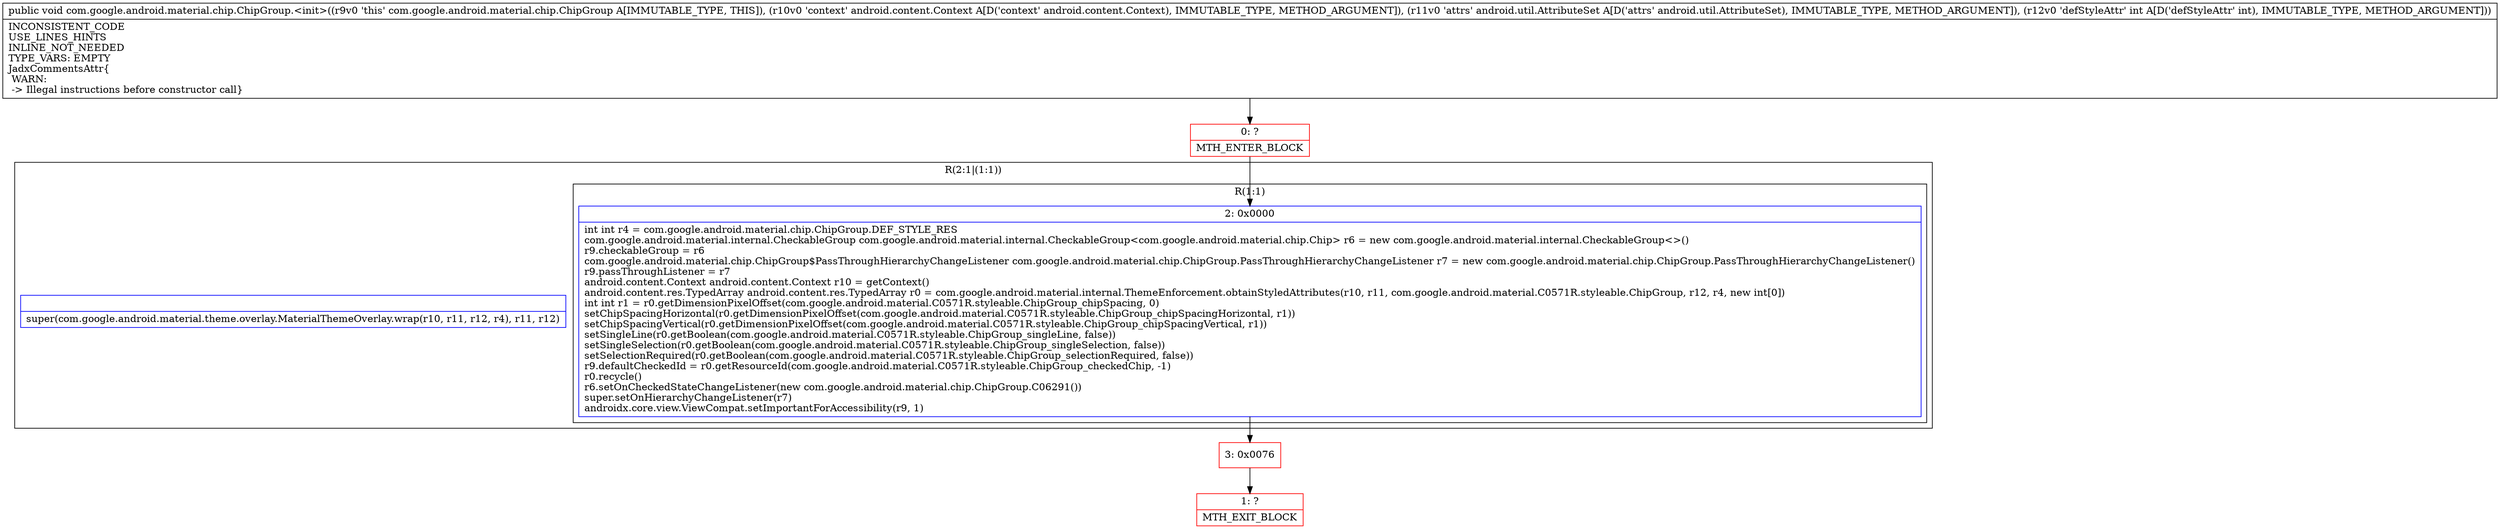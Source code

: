 digraph "CFG forcom.google.android.material.chip.ChipGroup.\<init\>(Landroid\/content\/Context;Landroid\/util\/AttributeSet;I)V" {
subgraph cluster_Region_509552490 {
label = "R(2:1|(1:1))";
node [shape=record,color=blue];
Node_InsnContainer_704444624 [shape=record,label="{|super(com.google.android.material.theme.overlay.MaterialThemeOverlay.wrap(r10, r11, r12, r4), r11, r12)\l}"];
subgraph cluster_Region_1974027364 {
label = "R(1:1)";
node [shape=record,color=blue];
Node_2 [shape=record,label="{2\:\ 0x0000|int int r4 = com.google.android.material.chip.ChipGroup.DEF_STYLE_RES\lcom.google.android.material.internal.CheckableGroup com.google.android.material.internal.CheckableGroup\<com.google.android.material.chip.Chip\> r6 = new com.google.android.material.internal.CheckableGroup\<\>()\lr9.checkableGroup = r6\lcom.google.android.material.chip.ChipGroup$PassThroughHierarchyChangeListener com.google.android.material.chip.ChipGroup.PassThroughHierarchyChangeListener r7 = new com.google.android.material.chip.ChipGroup.PassThroughHierarchyChangeListener()\lr9.passThroughListener = r7\landroid.content.Context android.content.Context r10 = getContext()\landroid.content.res.TypedArray android.content.res.TypedArray r0 = com.google.android.material.internal.ThemeEnforcement.obtainStyledAttributes(r10, r11, com.google.android.material.C0571R.styleable.ChipGroup, r12, r4, new int[0])\lint int r1 = r0.getDimensionPixelOffset(com.google.android.material.C0571R.styleable.ChipGroup_chipSpacing, 0)\lsetChipSpacingHorizontal(r0.getDimensionPixelOffset(com.google.android.material.C0571R.styleable.ChipGroup_chipSpacingHorizontal, r1))\lsetChipSpacingVertical(r0.getDimensionPixelOffset(com.google.android.material.C0571R.styleable.ChipGroup_chipSpacingVertical, r1))\lsetSingleLine(r0.getBoolean(com.google.android.material.C0571R.styleable.ChipGroup_singleLine, false))\lsetSingleSelection(r0.getBoolean(com.google.android.material.C0571R.styleable.ChipGroup_singleSelection, false))\lsetSelectionRequired(r0.getBoolean(com.google.android.material.C0571R.styleable.ChipGroup_selectionRequired, false))\lr9.defaultCheckedId = r0.getResourceId(com.google.android.material.C0571R.styleable.ChipGroup_checkedChip, \-1)\lr0.recycle()\lr6.setOnCheckedStateChangeListener(new com.google.android.material.chip.ChipGroup.C06291())\lsuper.setOnHierarchyChangeListener(r7)\landroidx.core.view.ViewCompat.setImportantForAccessibility(r9, 1)\l}"];
}
}
Node_0 [shape=record,color=red,label="{0\:\ ?|MTH_ENTER_BLOCK\l}"];
Node_3 [shape=record,color=red,label="{3\:\ 0x0076}"];
Node_1 [shape=record,color=red,label="{1\:\ ?|MTH_EXIT_BLOCK\l}"];
MethodNode[shape=record,label="{public void com.google.android.material.chip.ChipGroup.\<init\>((r9v0 'this' com.google.android.material.chip.ChipGroup A[IMMUTABLE_TYPE, THIS]), (r10v0 'context' android.content.Context A[D('context' android.content.Context), IMMUTABLE_TYPE, METHOD_ARGUMENT]), (r11v0 'attrs' android.util.AttributeSet A[D('attrs' android.util.AttributeSet), IMMUTABLE_TYPE, METHOD_ARGUMENT]), (r12v0 'defStyleAttr' int A[D('defStyleAttr' int), IMMUTABLE_TYPE, METHOD_ARGUMENT]))  | INCONSISTENT_CODE\lUSE_LINES_HINTS\lINLINE_NOT_NEEDED\lTYPE_VARS: EMPTY\lJadxCommentsAttr\{\l WARN: \l \-\> Illegal instructions before constructor call\}\l}"];
MethodNode -> Node_0;Node_2 -> Node_3;
Node_0 -> Node_2;
Node_3 -> Node_1;
}

